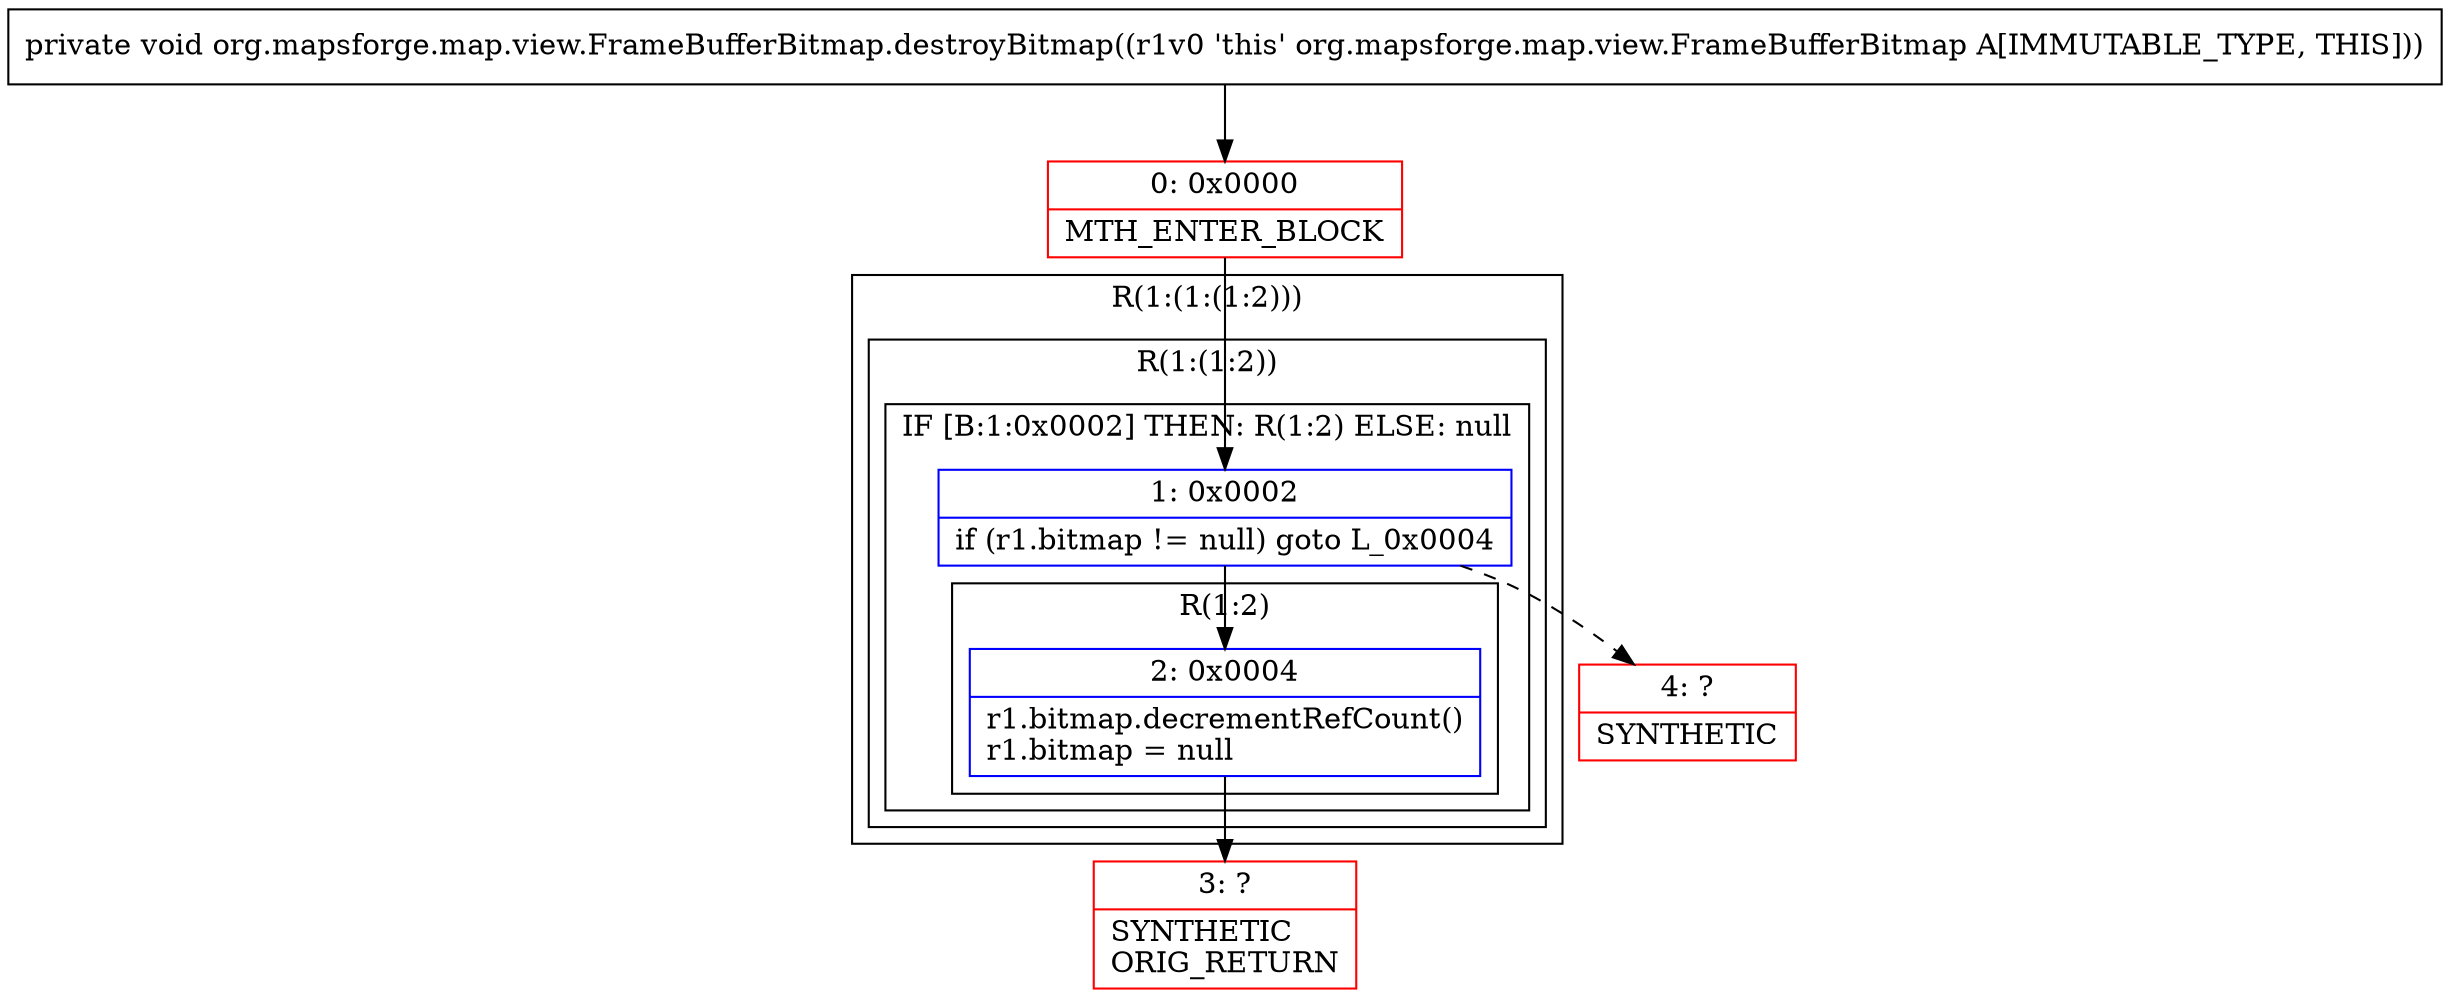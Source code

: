 digraph "CFG fororg.mapsforge.map.view.FrameBufferBitmap.destroyBitmap()V" {
subgraph cluster_Region_68915582 {
label = "R(1:(1:(1:2)))";
node [shape=record,color=blue];
subgraph cluster_Region_995115067 {
label = "R(1:(1:2))";
node [shape=record,color=blue];
subgraph cluster_IfRegion_891085023 {
label = "IF [B:1:0x0002] THEN: R(1:2) ELSE: null";
node [shape=record,color=blue];
Node_1 [shape=record,label="{1\:\ 0x0002|if (r1.bitmap != null) goto L_0x0004\l}"];
subgraph cluster_Region_109744637 {
label = "R(1:2)";
node [shape=record,color=blue];
Node_2 [shape=record,label="{2\:\ 0x0004|r1.bitmap.decrementRefCount()\lr1.bitmap = null\l}"];
}
}
}
}
Node_0 [shape=record,color=red,label="{0\:\ 0x0000|MTH_ENTER_BLOCK\l}"];
Node_3 [shape=record,color=red,label="{3\:\ ?|SYNTHETIC\lORIG_RETURN\l}"];
Node_4 [shape=record,color=red,label="{4\:\ ?|SYNTHETIC\l}"];
MethodNode[shape=record,label="{private void org.mapsforge.map.view.FrameBufferBitmap.destroyBitmap((r1v0 'this' org.mapsforge.map.view.FrameBufferBitmap A[IMMUTABLE_TYPE, THIS])) }"];
MethodNode -> Node_0;
Node_1 -> Node_2;
Node_1 -> Node_4[style=dashed];
Node_2 -> Node_3;
Node_0 -> Node_1;
}

